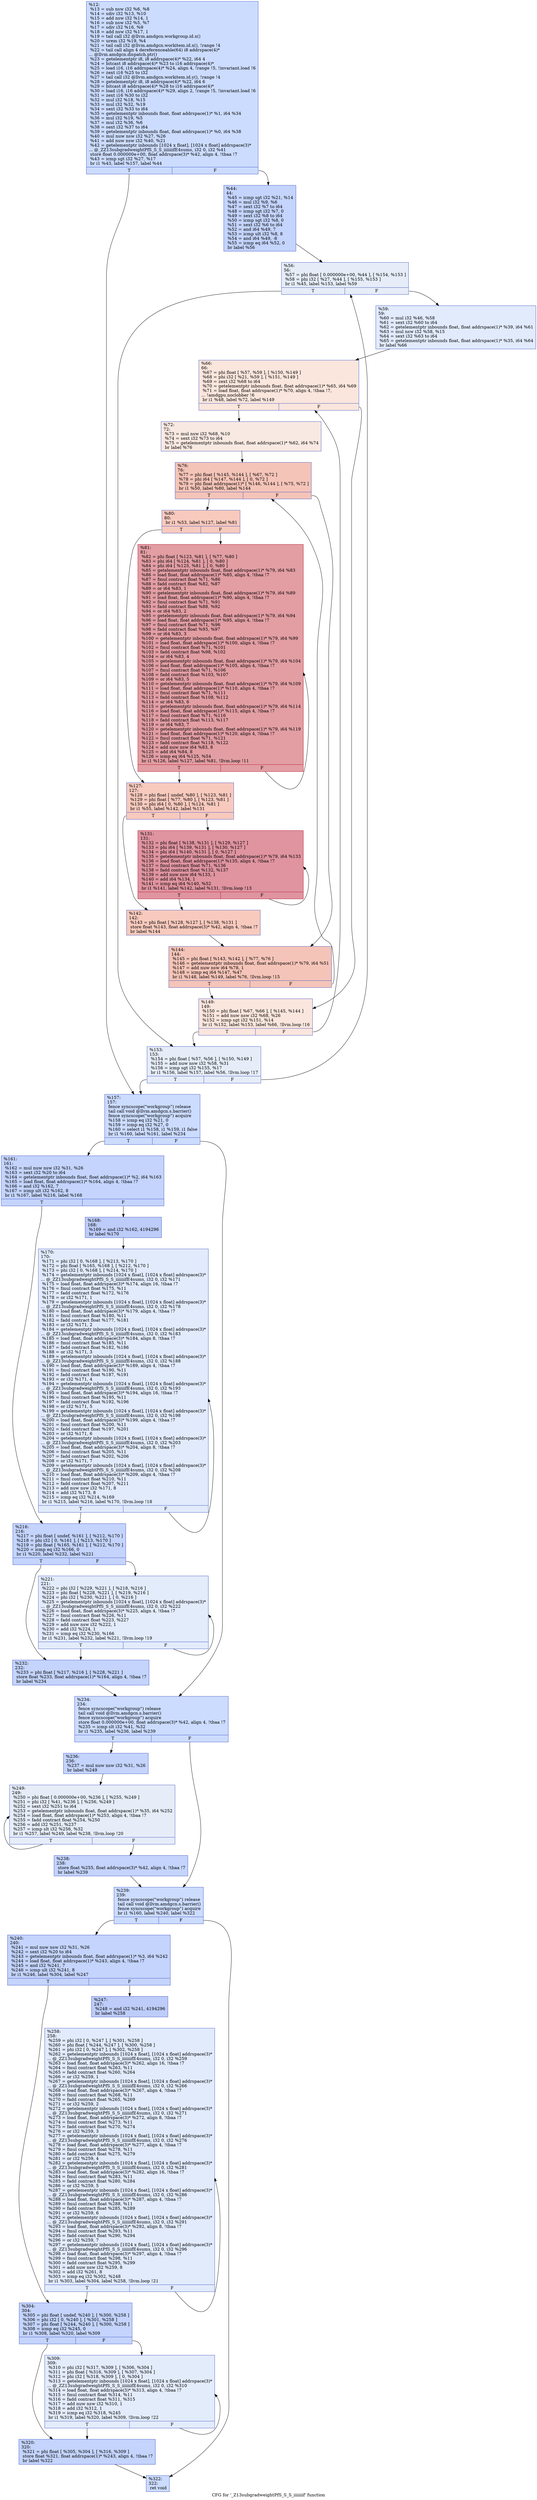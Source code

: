 digraph "CFG for '_Z13subgradweightPfS_S_S_iiiiiiif' function" {
	label="CFG for '_Z13subgradweightPfS_S_S_iiiiiiif' function";

	Node0x53659c0 [shape=record,color="#3d50c3ff", style=filled, fillcolor="#8caffe70",label="{%12:\l  %13 = sub nsw i32 %6, %8\l  %14 = sdiv i32 %13, %10\l  %15 = add nsw i32 %14, 1\l  %16 = sub nsw i32 %5, %7\l  %17 = sdiv i32 %16, %9\l  %18 = add nsw i32 %17, 1\l  %19 = tail call i32 @llvm.amdgcn.workgroup.id.x()\l  %20 = urem i32 %19, %4\l  %21 = tail call i32 @llvm.amdgcn.workitem.id.x(), !range !4\l  %22 = tail call align 4 dereferenceable(64) i8 addrspace(4)*\l... @llvm.amdgcn.dispatch.ptr()\l  %23 = getelementptr i8, i8 addrspace(4)* %22, i64 4\l  %24 = bitcast i8 addrspace(4)* %23 to i16 addrspace(4)*\l  %25 = load i16, i16 addrspace(4)* %24, align 4, !range !5, !invariant.load !6\l  %26 = zext i16 %25 to i32\l  %27 = tail call i32 @llvm.amdgcn.workitem.id.y(), !range !4\l  %28 = getelementptr i8, i8 addrspace(4)* %22, i64 6\l  %29 = bitcast i8 addrspace(4)* %28 to i16 addrspace(4)*\l  %30 = load i16, i16 addrspace(4)* %29, align 2, !range !5, !invariant.load !6\l  %31 = zext i16 %30 to i32\l  %32 = mul i32 %18, %15\l  %33 = mul i32 %32, %19\l  %34 = sext i32 %33 to i64\l  %35 = getelementptr inbounds float, float addrspace(1)* %1, i64 %34\l  %36 = mul i32 %19, %5\l  %37 = mul i32 %36, %6\l  %38 = sext i32 %37 to i64\l  %39 = getelementptr inbounds float, float addrspace(1)* %0, i64 %38\l  %40 = mul nuw nsw i32 %27, %26\l  %41 = add nuw nsw i32 %40, %21\l  %42 = getelementptr inbounds [1024 x float], [1024 x float] addrspace(3)*\l... @_ZZ13subgradweightPfS_S_S_iiiiiiifE4sums, i32 0, i32 %41\l  store float 0.000000e+00, float addrspace(3)* %42, align 4, !tbaa !7\l  %43 = icmp sgt i32 %27, %17\l  br i1 %43, label %157, label %44\l|{<s0>T|<s1>F}}"];
	Node0x53659c0:s0 -> Node0x536ad90;
	Node0x53659c0:s1 -> Node0x536ae20;
	Node0x536ae20 [shape=record,color="#3d50c3ff", style=filled, fillcolor="#7a9df870",label="{%44:\l44:                                               \l  %45 = icmp sgt i32 %21, %14\l  %46 = mul i32 %9, %6\l  %47 = sext i32 %7 to i64\l  %48 = icmp sgt i32 %7, 0\l  %49 = sext i32 %8 to i64\l  %50 = icmp sgt i32 %8, 0\l  %51 = sext i32 %6 to i64\l  %52 = and i64 %49, 7\l  %53 = icmp ult i32 %8, 8\l  %54 = and i64 %49, -8\l  %55 = icmp eq i64 %52, 0\l  br label %56\l}"];
	Node0x536ae20 -> Node0x536b5c0;
	Node0x536b5c0 [shape=record,color="#3d50c3ff", style=filled, fillcolor="#c7d7f070",label="{%56:\l56:                                               \l  %57 = phi float [ 0.000000e+00, %44 ], [ %154, %153 ]\l  %58 = phi i32 [ %27, %44 ], [ %155, %153 ]\l  br i1 %45, label %153, label %59\l|{<s0>T|<s1>F}}"];
	Node0x536b5c0:s0 -> Node0x536b6b0;
	Node0x536b5c0:s1 -> Node0x536b910;
	Node0x536b910 [shape=record,color="#3d50c3ff", style=filled, fillcolor="#bbd1f870",label="{%59:\l59:                                               \l  %60 = mul i32 %46, %58\l  %61 = sext i32 %60 to i64\l  %62 = getelementptr inbounds float, float addrspace(1)* %39, i64 %61\l  %63 = mul nsw i32 %58, %15\l  %64 = sext i32 %63 to i64\l  %65 = getelementptr inbounds float, float addrspace(1)* %35, i64 %64\l  br label %66\l}"];
	Node0x536b910 -> Node0x5369a60;
	Node0x5369a60 [shape=record,color="#3d50c3ff", style=filled, fillcolor="#f3c7b170",label="{%66:\l66:                                               \l  %67 = phi float [ %57, %59 ], [ %150, %149 ]\l  %68 = phi i32 [ %21, %59 ], [ %151, %149 ]\l  %69 = zext i32 %68 to i64\l  %70 = getelementptr inbounds float, float addrspace(1)* %65, i64 %69\l  %71 = load float, float addrspace(1)* %70, align 4, !tbaa !7,\l... !amdgpu.noclobber !6\l  br i1 %48, label %72, label %149\l|{<s0>T|<s1>F}}"];
	Node0x5369a60:s0 -> Node0x536cae0;
	Node0x5369a60:s1 -> Node0x5369b50;
	Node0x536cae0 [shape=record,color="#3d50c3ff", style=filled, fillcolor="#efcebd70",label="{%72:\l72:                                               \l  %73 = mul nsw i32 %68, %10\l  %74 = sext i32 %73 to i64\l  %75 = getelementptr inbounds float, float addrspace(1)* %62, i64 %74\l  br label %76\l}"];
	Node0x536cae0 -> Node0x536cdc0;
	Node0x536cdc0 [shape=record,color="#3d50c3ff", style=filled, fillcolor="#e97a5f70",label="{%76:\l76:                                               \l  %77 = phi float [ %145, %144 ], [ %67, %72 ]\l  %78 = phi i64 [ %147, %144 ], [ 0, %72 ]\l  %79 = phi float addrspace(1)* [ %146, %144 ], [ %75, %72 ]\l  br i1 %50, label %80, label %144\l|{<s0>T|<s1>F}}"];
	Node0x536cdc0:s0 -> Node0x536d230;
	Node0x536cdc0:s1 -> Node0x536ceb0;
	Node0x536d230 [shape=record,color="#3d50c3ff", style=filled, fillcolor="#ef886b70",label="{%80:\l80:                                               \l  br i1 %53, label %127, label %81\l|{<s0>T|<s1>F}}"];
	Node0x536d230:s0 -> Node0x536d370;
	Node0x536d230:s1 -> Node0x536d3c0;
	Node0x536d3c0 [shape=record,color="#b70d28ff", style=filled, fillcolor="#be242e70",label="{%81:\l81:                                               \l  %82 = phi float [ %123, %81 ], [ %77, %80 ]\l  %83 = phi i64 [ %124, %81 ], [ 0, %80 ]\l  %84 = phi i64 [ %125, %81 ], [ 0, %80 ]\l  %85 = getelementptr inbounds float, float addrspace(1)* %79, i64 %83\l  %86 = load float, float addrspace(1)* %85, align 4, !tbaa !7\l  %87 = fmul contract float %71, %86\l  %88 = fadd contract float %82, %87\l  %89 = or i64 %83, 1\l  %90 = getelementptr inbounds float, float addrspace(1)* %79, i64 %89\l  %91 = load float, float addrspace(1)* %90, align 4, !tbaa !7\l  %92 = fmul contract float %71, %91\l  %93 = fadd contract float %88, %92\l  %94 = or i64 %83, 2\l  %95 = getelementptr inbounds float, float addrspace(1)* %79, i64 %94\l  %96 = load float, float addrspace(1)* %95, align 4, !tbaa !7\l  %97 = fmul contract float %71, %96\l  %98 = fadd contract float %93, %97\l  %99 = or i64 %83, 3\l  %100 = getelementptr inbounds float, float addrspace(1)* %79, i64 %99\l  %101 = load float, float addrspace(1)* %100, align 4, !tbaa !7\l  %102 = fmul contract float %71, %101\l  %103 = fadd contract float %98, %102\l  %104 = or i64 %83, 4\l  %105 = getelementptr inbounds float, float addrspace(1)* %79, i64 %104\l  %106 = load float, float addrspace(1)* %105, align 4, !tbaa !7\l  %107 = fmul contract float %71, %106\l  %108 = fadd contract float %103, %107\l  %109 = or i64 %83, 5\l  %110 = getelementptr inbounds float, float addrspace(1)* %79, i64 %109\l  %111 = load float, float addrspace(1)* %110, align 4, !tbaa !7\l  %112 = fmul contract float %71, %111\l  %113 = fadd contract float %108, %112\l  %114 = or i64 %83, 6\l  %115 = getelementptr inbounds float, float addrspace(1)* %79, i64 %114\l  %116 = load float, float addrspace(1)* %115, align 4, !tbaa !7\l  %117 = fmul contract float %71, %116\l  %118 = fadd contract float %113, %117\l  %119 = or i64 %83, 7\l  %120 = getelementptr inbounds float, float addrspace(1)* %79, i64 %119\l  %121 = load float, float addrspace(1)* %120, align 4, !tbaa !7\l  %122 = fmul contract float %71, %121\l  %123 = fadd contract float %118, %122\l  %124 = add nuw nsw i64 %83, 8\l  %125 = add i64 %84, 8\l  %126 = icmp eq i64 %125, %54\l  br i1 %126, label %127, label %81, !llvm.loop !11\l|{<s0>T|<s1>F}}"];
	Node0x536d3c0:s0 -> Node0x536d370;
	Node0x536d3c0:s1 -> Node0x536d3c0;
	Node0x536d370 [shape=record,color="#3d50c3ff", style=filled, fillcolor="#ef886b70",label="{%127:\l127:                                              \l  %128 = phi float [ undef, %80 ], [ %123, %81 ]\l  %129 = phi float [ %77, %80 ], [ %123, %81 ]\l  %130 = phi i64 [ 0, %80 ], [ %124, %81 ]\l  br i1 %55, label %142, label %131\l|{<s0>T|<s1>F}}"];
	Node0x536d370:s0 -> Node0x536be50;
	Node0x536d370:s1 -> Node0x536bea0;
	Node0x536bea0 [shape=record,color="#b70d28ff", style=filled, fillcolor="#b70d2870",label="{%131:\l131:                                              \l  %132 = phi float [ %138, %131 ], [ %129, %127 ]\l  %133 = phi i64 [ %139, %131 ], [ %130, %127 ]\l  %134 = phi i64 [ %140, %131 ], [ 0, %127 ]\l  %135 = getelementptr inbounds float, float addrspace(1)* %79, i64 %133\l  %136 = load float, float addrspace(1)* %135, align 4, !tbaa !7\l  %137 = fmul contract float %71, %136\l  %138 = fadd contract float %132, %137\l  %139 = add nuw nsw i64 %133, 1\l  %140 = add i64 %134, 1\l  %141 = icmp eq i64 %140, %52\l  br i1 %141, label %142, label %131, !llvm.loop !13\l|{<s0>T|<s1>F}}"];
	Node0x536bea0:s0 -> Node0x536be50;
	Node0x536bea0:s1 -> Node0x536bea0;
	Node0x536be50 [shape=record,color="#3d50c3ff", style=filled, fillcolor="#ef886b70",label="{%142:\l142:                                              \l  %143 = phi float [ %128, %127 ], [ %138, %131 ]\l  store float %143, float addrspace(3)* %42, align 4, !tbaa !7\l  br label %144\l}"];
	Node0x536be50 -> Node0x536ceb0;
	Node0x536ceb0 [shape=record,color="#3d50c3ff", style=filled, fillcolor="#e97a5f70",label="{%144:\l144:                                              \l  %145 = phi float [ %143, %142 ], [ %77, %76 ]\l  %146 = getelementptr inbounds float, float addrspace(1)* %79, i64 %51\l  %147 = add nuw nsw i64 %78, 1\l  %148 = icmp eq i64 %147, %47\l  br i1 %148, label %149, label %76, !llvm.loop !15\l|{<s0>T|<s1>F}}"];
	Node0x536ceb0:s0 -> Node0x5369b50;
	Node0x536ceb0:s1 -> Node0x536cdc0;
	Node0x5369b50 [shape=record,color="#3d50c3ff", style=filled, fillcolor="#f3c7b170",label="{%149:\l149:                                              \l  %150 = phi float [ %67, %66 ], [ %145, %144 ]\l  %151 = add nuw nsw i32 %68, %26\l  %152 = icmp sgt i32 %151, %14\l  br i1 %152, label %153, label %66, !llvm.loop !16\l|{<s0>T|<s1>F}}"];
	Node0x5369b50:s0 -> Node0x536b6b0;
	Node0x5369b50:s1 -> Node0x5369a60;
	Node0x536b6b0 [shape=record,color="#3d50c3ff", style=filled, fillcolor="#c7d7f070",label="{%153:\l153:                                              \l  %154 = phi float [ %57, %56 ], [ %150, %149 ]\l  %155 = add nuw nsw i32 %58, %31\l  %156 = icmp sgt i32 %155, %17\l  br i1 %156, label %157, label %56, !llvm.loop !17\l|{<s0>T|<s1>F}}"];
	Node0x536b6b0:s0 -> Node0x536ad90;
	Node0x536b6b0:s1 -> Node0x536b5c0;
	Node0x536ad90 [shape=record,color="#3d50c3ff", style=filled, fillcolor="#8caffe70",label="{%157:\l157:                                              \l  fence syncscope(\"workgroup\") release\l  tail call void @llvm.amdgcn.s.barrier()\l  fence syncscope(\"workgroup\") acquire\l  %158 = icmp eq i32 %21, 0\l  %159 = icmp eq i32 %27, 0\l  %160 = select i1 %158, i1 %159, i1 false\l  br i1 %160, label %161, label %234\l|{<s0>T|<s1>F}}"];
	Node0x536ad90:s0 -> Node0x5370ff0;
	Node0x536ad90:s1 -> Node0x5371040;
	Node0x5370ff0 [shape=record,color="#3d50c3ff", style=filled, fillcolor="#7a9df870",label="{%161:\l161:                                              \l  %162 = mul nuw nsw i32 %31, %26\l  %163 = sext i32 %20 to i64\l  %164 = getelementptr inbounds float, float addrspace(1)* %2, i64 %163\l  %165 = load float, float addrspace(1)* %164, align 4, !tbaa !7\l  %166 = and i32 %162, 7\l  %167 = icmp ult i32 %162, 8\l  br i1 %167, label %216, label %168\l|{<s0>T|<s1>F}}"];
	Node0x5370ff0:s0 -> Node0x5371470;
	Node0x5370ff0:s1 -> Node0x53714c0;
	Node0x53714c0 [shape=record,color="#3d50c3ff", style=filled, fillcolor="#6a8bef70",label="{%168:\l168:                                              \l  %169 = and i32 %162, 4194296\l  br label %170\l}"];
	Node0x53714c0 -> Node0x5371690;
	Node0x5371690 [shape=record,color="#3d50c3ff", style=filled, fillcolor="#bbd1f870",label="{%170:\l170:                                              \l  %171 = phi i32 [ 0, %168 ], [ %213, %170 ]\l  %172 = phi float [ %165, %168 ], [ %212, %170 ]\l  %173 = phi i32 [ 0, %168 ], [ %214, %170 ]\l  %174 = getelementptr inbounds [1024 x float], [1024 x float] addrspace(3)*\l... @_ZZ13subgradweightPfS_S_S_iiiiiiifE4sums, i32 0, i32 %171\l  %175 = load float, float addrspace(3)* %174, align 16, !tbaa !7\l  %176 = fmul contract float %175, %11\l  %177 = fadd contract float %172, %176\l  %178 = or i32 %171, 1\l  %179 = getelementptr inbounds [1024 x float], [1024 x float] addrspace(3)*\l... @_ZZ13subgradweightPfS_S_S_iiiiiiifE4sums, i32 0, i32 %178\l  %180 = load float, float addrspace(3)* %179, align 4, !tbaa !7\l  %181 = fmul contract float %180, %11\l  %182 = fadd contract float %177, %181\l  %183 = or i32 %171, 2\l  %184 = getelementptr inbounds [1024 x float], [1024 x float] addrspace(3)*\l... @_ZZ13subgradweightPfS_S_S_iiiiiiifE4sums, i32 0, i32 %183\l  %185 = load float, float addrspace(3)* %184, align 8, !tbaa !7\l  %186 = fmul contract float %185, %11\l  %187 = fadd contract float %182, %186\l  %188 = or i32 %171, 3\l  %189 = getelementptr inbounds [1024 x float], [1024 x float] addrspace(3)*\l... @_ZZ13subgradweightPfS_S_S_iiiiiiifE4sums, i32 0, i32 %188\l  %190 = load float, float addrspace(3)* %189, align 4, !tbaa !7\l  %191 = fmul contract float %190, %11\l  %192 = fadd contract float %187, %191\l  %193 = or i32 %171, 4\l  %194 = getelementptr inbounds [1024 x float], [1024 x float] addrspace(3)*\l... @_ZZ13subgradweightPfS_S_S_iiiiiiifE4sums, i32 0, i32 %193\l  %195 = load float, float addrspace(3)* %194, align 16, !tbaa !7\l  %196 = fmul contract float %195, %11\l  %197 = fadd contract float %192, %196\l  %198 = or i32 %171, 5\l  %199 = getelementptr inbounds [1024 x float], [1024 x float] addrspace(3)*\l... @_ZZ13subgradweightPfS_S_S_iiiiiiifE4sums, i32 0, i32 %198\l  %200 = load float, float addrspace(3)* %199, align 4, !tbaa !7\l  %201 = fmul contract float %200, %11\l  %202 = fadd contract float %197, %201\l  %203 = or i32 %171, 6\l  %204 = getelementptr inbounds [1024 x float], [1024 x float] addrspace(3)*\l... @_ZZ13subgradweightPfS_S_S_iiiiiiifE4sums, i32 0, i32 %203\l  %205 = load float, float addrspace(3)* %204, align 8, !tbaa !7\l  %206 = fmul contract float %205, %11\l  %207 = fadd contract float %202, %206\l  %208 = or i32 %171, 7\l  %209 = getelementptr inbounds [1024 x float], [1024 x float] addrspace(3)*\l... @_ZZ13subgradweightPfS_S_S_iiiiiiifE4sums, i32 0, i32 %208\l  %210 = load float, float addrspace(3)* %209, align 4, !tbaa !7\l  %211 = fmul contract float %210, %11\l  %212 = fadd contract float %207, %211\l  %213 = add nuw nsw i32 %171, 8\l  %214 = add i32 %173, 8\l  %215 = icmp eq i32 %214, %169\l  br i1 %215, label %216, label %170, !llvm.loop !18\l|{<s0>T|<s1>F}}"];
	Node0x5371690:s0 -> Node0x5371470;
	Node0x5371690:s1 -> Node0x5371690;
	Node0x5371470 [shape=record,color="#3d50c3ff", style=filled, fillcolor="#7a9df870",label="{%216:\l216:                                              \l  %217 = phi float [ undef, %161 ], [ %212, %170 ]\l  %218 = phi i32 [ 0, %161 ], [ %213, %170 ]\l  %219 = phi float [ %165, %161 ], [ %212, %170 ]\l  %220 = icmp eq i32 %166, 0\l  br i1 %220, label %232, label %221\l|{<s0>T|<s1>F}}"];
	Node0x5371470:s0 -> Node0x53736b0;
	Node0x5371470:s1 -> Node0x5373700;
	Node0x5373700 [shape=record,color="#3d50c3ff", style=filled, fillcolor="#bfd3f670",label="{%221:\l221:                                              \l  %222 = phi i32 [ %229, %221 ], [ %218, %216 ]\l  %223 = phi float [ %228, %221 ], [ %219, %216 ]\l  %224 = phi i32 [ %230, %221 ], [ 0, %216 ]\l  %225 = getelementptr inbounds [1024 x float], [1024 x float] addrspace(3)*\l... @_ZZ13subgradweightPfS_S_S_iiiiiiifE4sums, i32 0, i32 %222\l  %226 = load float, float addrspace(3)* %225, align 4, !tbaa !7\l  %227 = fmul contract float %226, %11\l  %228 = fadd contract float %223, %227\l  %229 = add nuw nsw i32 %222, 1\l  %230 = add i32 %224, 1\l  %231 = icmp eq i32 %230, %166\l  br i1 %231, label %232, label %221, !llvm.loop !19\l|{<s0>T|<s1>F}}"];
	Node0x5373700:s0 -> Node0x53736b0;
	Node0x5373700:s1 -> Node0x5373700;
	Node0x53736b0 [shape=record,color="#3d50c3ff", style=filled, fillcolor="#7a9df870",label="{%232:\l232:                                              \l  %233 = phi float [ %217, %216 ], [ %228, %221 ]\l  store float %233, float addrspace(1)* %164, align 4, !tbaa !7\l  br label %234\l}"];
	Node0x53736b0 -> Node0x5371040;
	Node0x5371040 [shape=record,color="#3d50c3ff", style=filled, fillcolor="#8caffe70",label="{%234:\l234:                                              \l  fence syncscope(\"workgroup\") release\l  tail call void @llvm.amdgcn.s.barrier()\l  fence syncscope(\"workgroup\") acquire\l  store float 0.000000e+00, float addrspace(3)* %42, align 4, !tbaa !7\l  %235 = icmp slt i32 %41, %32\l  br i1 %235, label %236, label %239\l|{<s0>T|<s1>F}}"];
	Node0x5371040:s0 -> Node0x5374440;
	Node0x5371040:s1 -> Node0x5374490;
	Node0x5374440 [shape=record,color="#3d50c3ff", style=filled, fillcolor="#7a9df870",label="{%236:\l236:                                              \l  %237 = mul nuw nsw i32 %31, %26\l  br label %249\l}"];
	Node0x5374440 -> Node0x5374620;
	Node0x53746e0 [shape=record,color="#3d50c3ff", style=filled, fillcolor="#7a9df870",label="{%238:\l238:                                              \l  store float %255, float addrspace(3)* %42, align 4, !tbaa !7\l  br label %239\l}"];
	Node0x53746e0 -> Node0x5374490;
	Node0x5374490 [shape=record,color="#3d50c3ff", style=filled, fillcolor="#8caffe70",label="{%239:\l239:                                              \l  fence syncscope(\"workgroup\") release\l  tail call void @llvm.amdgcn.s.barrier()\l  fence syncscope(\"workgroup\") acquire\l  br i1 %160, label %240, label %322\l|{<s0>T|<s1>F}}"];
	Node0x5374490:s0 -> Node0x53749e0;
	Node0x5374490:s1 -> Node0x5374a30;
	Node0x53749e0 [shape=record,color="#3d50c3ff", style=filled, fillcolor="#7a9df870",label="{%240:\l240:                                              \l  %241 = mul nuw nsw i32 %31, %26\l  %242 = sext i32 %20 to i64\l  %243 = getelementptr inbounds float, float addrspace(1)* %3, i64 %242\l  %244 = load float, float addrspace(1)* %243, align 4, !tbaa !7\l  %245 = and i32 %241, 7\l  %246 = icmp ult i32 %241, 8\l  br i1 %246, label %304, label %247\l|{<s0>T|<s1>F}}"];
	Node0x53749e0:s0 -> Node0x5374ea0;
	Node0x53749e0:s1 -> Node0x5374ef0;
	Node0x5374ef0 [shape=record,color="#3d50c3ff", style=filled, fillcolor="#6a8bef70",label="{%247:\l247:                                              \l  %248 = and i32 %241, 4194296\l  br label %258\l}"];
	Node0x5374ef0 -> Node0x53750c0;
	Node0x5374620 [shape=record,color="#3d50c3ff", style=filled, fillcolor="#c7d7f070",label="{%249:\l249:                                              \l  %250 = phi float [ 0.000000e+00, %236 ], [ %255, %249 ]\l  %251 = phi i32 [ %41, %236 ], [ %256, %249 ]\l  %252 = sext i32 %251 to i64\l  %253 = getelementptr inbounds float, float addrspace(1)* %35, i64 %252\l  %254 = load float, float addrspace(1)* %253, align 4, !tbaa !7\l  %255 = fadd contract float %254, %250\l  %256 = add i32 %251, %237\l  %257 = icmp slt i32 %256, %32\l  br i1 %257, label %249, label %238, !llvm.loop !20\l|{<s0>T|<s1>F}}"];
	Node0x5374620:s0 -> Node0x5374620;
	Node0x5374620:s1 -> Node0x53746e0;
	Node0x53750c0 [shape=record,color="#3d50c3ff", style=filled, fillcolor="#bbd1f870",label="{%258:\l258:                                              \l  %259 = phi i32 [ 0, %247 ], [ %301, %258 ]\l  %260 = phi float [ %244, %247 ], [ %300, %258 ]\l  %261 = phi i32 [ 0, %247 ], [ %302, %258 ]\l  %262 = getelementptr inbounds [1024 x float], [1024 x float] addrspace(3)*\l... @_ZZ13subgradweightPfS_S_S_iiiiiiifE4sums, i32 0, i32 %259\l  %263 = load float, float addrspace(3)* %262, align 16, !tbaa !7\l  %264 = fmul contract float %263, %11\l  %265 = fadd contract float %260, %264\l  %266 = or i32 %259, 1\l  %267 = getelementptr inbounds [1024 x float], [1024 x float] addrspace(3)*\l... @_ZZ13subgradweightPfS_S_S_iiiiiiifE4sums, i32 0, i32 %266\l  %268 = load float, float addrspace(3)* %267, align 4, !tbaa !7\l  %269 = fmul contract float %268, %11\l  %270 = fadd contract float %265, %269\l  %271 = or i32 %259, 2\l  %272 = getelementptr inbounds [1024 x float], [1024 x float] addrspace(3)*\l... @_ZZ13subgradweightPfS_S_S_iiiiiiifE4sums, i32 0, i32 %271\l  %273 = load float, float addrspace(3)* %272, align 8, !tbaa !7\l  %274 = fmul contract float %273, %11\l  %275 = fadd contract float %270, %274\l  %276 = or i32 %259, 3\l  %277 = getelementptr inbounds [1024 x float], [1024 x float] addrspace(3)*\l... @_ZZ13subgradweightPfS_S_S_iiiiiiifE4sums, i32 0, i32 %276\l  %278 = load float, float addrspace(3)* %277, align 4, !tbaa !7\l  %279 = fmul contract float %278, %11\l  %280 = fadd contract float %275, %279\l  %281 = or i32 %259, 4\l  %282 = getelementptr inbounds [1024 x float], [1024 x float] addrspace(3)*\l... @_ZZ13subgradweightPfS_S_S_iiiiiiifE4sums, i32 0, i32 %281\l  %283 = load float, float addrspace(3)* %282, align 16, !tbaa !7\l  %284 = fmul contract float %283, %11\l  %285 = fadd contract float %280, %284\l  %286 = or i32 %259, 5\l  %287 = getelementptr inbounds [1024 x float], [1024 x float] addrspace(3)*\l... @_ZZ13subgradweightPfS_S_S_iiiiiiifE4sums, i32 0, i32 %286\l  %288 = load float, float addrspace(3)* %287, align 4, !tbaa !7\l  %289 = fmul contract float %288, %11\l  %290 = fadd contract float %285, %289\l  %291 = or i32 %259, 6\l  %292 = getelementptr inbounds [1024 x float], [1024 x float] addrspace(3)*\l... @_ZZ13subgradweightPfS_S_S_iiiiiiifE4sums, i32 0, i32 %291\l  %293 = load float, float addrspace(3)* %292, align 8, !tbaa !7\l  %294 = fmul contract float %293, %11\l  %295 = fadd contract float %290, %294\l  %296 = or i32 %259, 7\l  %297 = getelementptr inbounds [1024 x float], [1024 x float] addrspace(3)*\l... @_ZZ13subgradweightPfS_S_S_iiiiiiifE4sums, i32 0, i32 %296\l  %298 = load float, float addrspace(3)* %297, align 4, !tbaa !7\l  %299 = fmul contract float %298, %11\l  %300 = fadd contract float %295, %299\l  %301 = add nuw nsw i32 %259, 8\l  %302 = add i32 %261, 8\l  %303 = icmp eq i32 %302, %248\l  br i1 %303, label %304, label %258, !llvm.loop !21\l|{<s0>T|<s1>F}}"];
	Node0x53750c0:s0 -> Node0x5374ea0;
	Node0x53750c0:s1 -> Node0x53750c0;
	Node0x5374ea0 [shape=record,color="#3d50c3ff", style=filled, fillcolor="#7a9df870",label="{%304:\l304:                                              \l  %305 = phi float [ undef, %240 ], [ %300, %258 ]\l  %306 = phi i32 [ 0, %240 ], [ %301, %258 ]\l  %307 = phi float [ %244, %240 ], [ %300, %258 ]\l  %308 = icmp eq i32 %245, 0\l  br i1 %308, label %320, label %309\l|{<s0>T|<s1>F}}"];
	Node0x5374ea0:s0 -> Node0x536c660;
	Node0x5374ea0:s1 -> Node0x536c6b0;
	Node0x536c6b0 [shape=record,color="#3d50c3ff", style=filled, fillcolor="#bfd3f670",label="{%309:\l309:                                              \l  %310 = phi i32 [ %317, %309 ], [ %306, %304 ]\l  %311 = phi float [ %316, %309 ], [ %307, %304 ]\l  %312 = phi i32 [ %318, %309 ], [ 0, %304 ]\l  %313 = getelementptr inbounds [1024 x float], [1024 x float] addrspace(3)*\l... @_ZZ13subgradweightPfS_S_S_iiiiiiifE4sums, i32 0, i32 %310\l  %314 = load float, float addrspace(3)* %313, align 4, !tbaa !7\l  %315 = fmul contract float %314, %11\l  %316 = fadd contract float %311, %315\l  %317 = add nuw nsw i32 %310, 1\l  %318 = add i32 %312, 1\l  %319 = icmp eq i32 %318, %245\l  br i1 %319, label %320, label %309, !llvm.loop !22\l|{<s0>T|<s1>F}}"];
	Node0x536c6b0:s0 -> Node0x536c660;
	Node0x536c6b0:s1 -> Node0x536c6b0;
	Node0x536c660 [shape=record,color="#3d50c3ff", style=filled, fillcolor="#7a9df870",label="{%320:\l320:                                              \l  %321 = phi float [ %305, %304 ], [ %316, %309 ]\l  store float %321, float addrspace(1)* %243, align 4, !tbaa !7\l  br label %322\l}"];
	Node0x536c660 -> Node0x5374a30;
	Node0x5374a30 [shape=record,color="#3d50c3ff", style=filled, fillcolor="#8caffe70",label="{%322:\l322:                                              \l  ret void\l}"];
}
